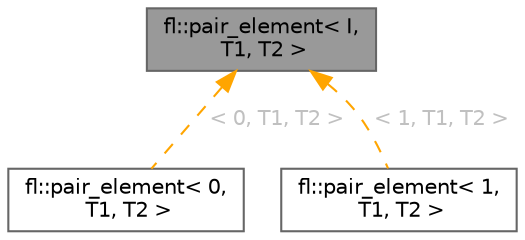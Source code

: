 digraph "fl::pair_element&lt; I, T1, T2 &gt;"
{
 // INTERACTIVE_SVG=YES
 // LATEX_PDF_SIZE
  bgcolor="transparent";
  edge [fontname=Helvetica,fontsize=10,labelfontname=Helvetica,labelfontsize=10];
  node [fontname=Helvetica,fontsize=10,shape=box,height=0.2,width=0.4];
  Node1 [id="Node000001",label="fl::pair_element\< I,\l T1, T2 \>",height=0.2,width=0.4,color="gray40", fillcolor="grey60", style="filled", fontcolor="black",tooltip=" "];
  Node1 -> Node2 [id="edge1_Node000001_Node000002",dir="back",color="orange",style="dashed",tooltip=" ",label=" \< 0, T1, T2 \>",fontcolor="grey" ];
  Node2 [id="Node000002",label="fl::pair_element\< 0,\l T1, T2 \>",height=0.2,width=0.4,color="gray40", fillcolor="white", style="filled",URL="$d4/d36/namespacefl.html#d5/d2d/structfl_1_1pair__element_3_010_00_01_t1_00_01_t2_01_4",tooltip=" "];
  Node1 -> Node3 [id="edge2_Node000001_Node000003",dir="back",color="orange",style="dashed",tooltip=" ",label=" \< 1, T1, T2 \>",fontcolor="grey" ];
  Node3 [id="Node000003",label="fl::pair_element\< 1,\l T1, T2 \>",height=0.2,width=0.4,color="gray40", fillcolor="white", style="filled",URL="$d4/d36/namespacefl.html#d8/dbc/structfl_1_1pair__element_3_011_00_01_t1_00_01_t2_01_4",tooltip=" "];
}
